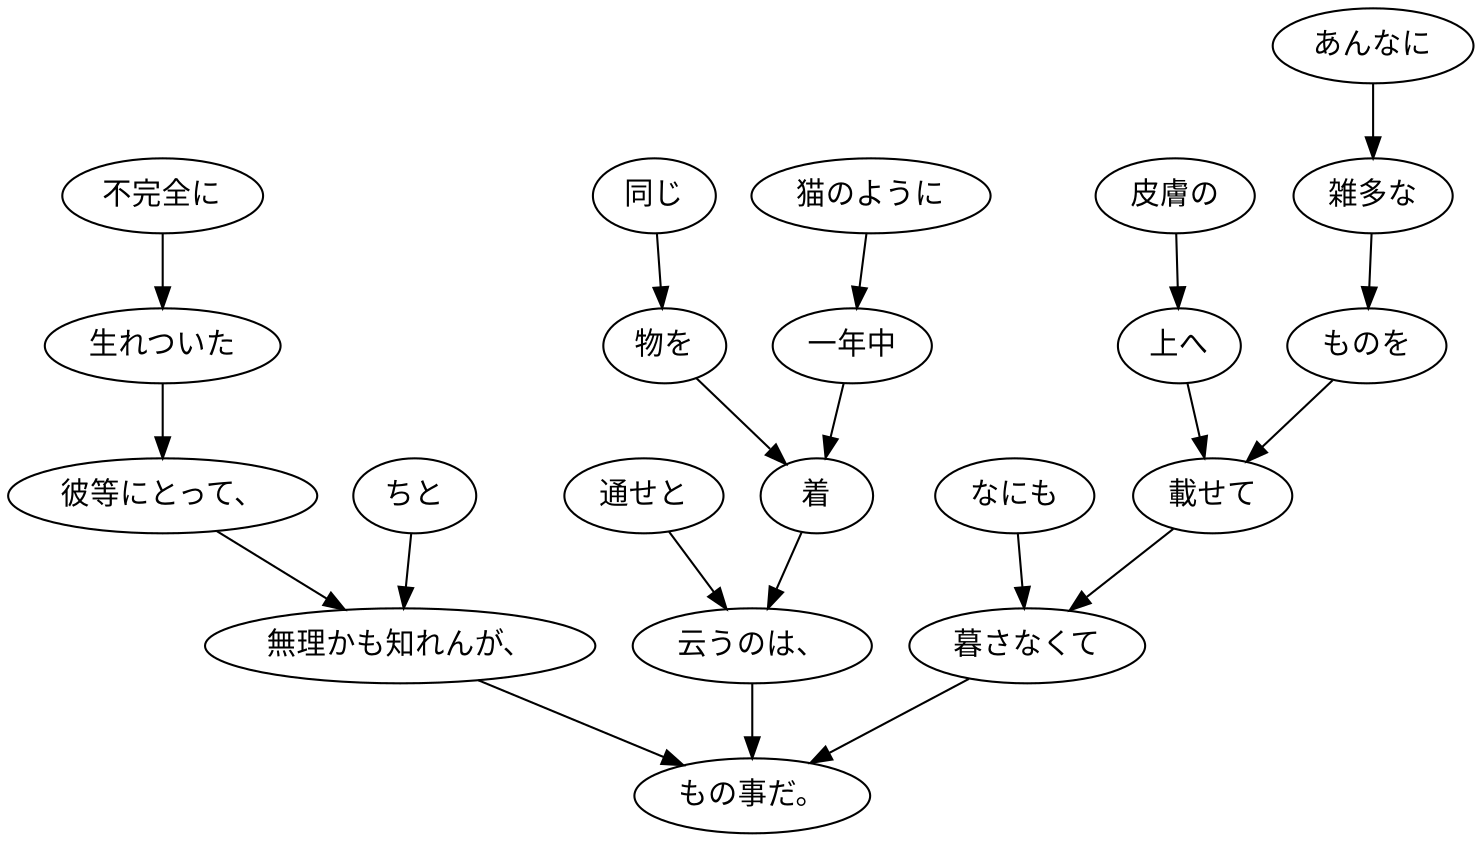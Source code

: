 digraph graph3367 {
	node0 [label="猫のように"];
	node1 [label="一年中"];
	node2 [label="同じ"];
	node3 [label="物を"];
	node4 [label="着"];
	node5 [label="通せと"];
	node6 [label="云うのは、"];
	node7 [label="不完全に"];
	node8 [label="生れついた"];
	node9 [label="彼等にとって、"];
	node10 [label="ちと"];
	node11 [label="無理かも知れんが、"];
	node12 [label="なにも"];
	node13 [label="あんなに"];
	node14 [label="雑多な"];
	node15 [label="ものを"];
	node16 [label="皮膚の"];
	node17 [label="上へ"];
	node18 [label="載せて"];
	node19 [label="暮さなくて"];
	node20 [label="もの事だ。"];
	node0 -> node1;
	node1 -> node4;
	node2 -> node3;
	node3 -> node4;
	node4 -> node6;
	node5 -> node6;
	node6 -> node20;
	node7 -> node8;
	node8 -> node9;
	node9 -> node11;
	node10 -> node11;
	node11 -> node20;
	node12 -> node19;
	node13 -> node14;
	node14 -> node15;
	node15 -> node18;
	node16 -> node17;
	node17 -> node18;
	node18 -> node19;
	node19 -> node20;
}
